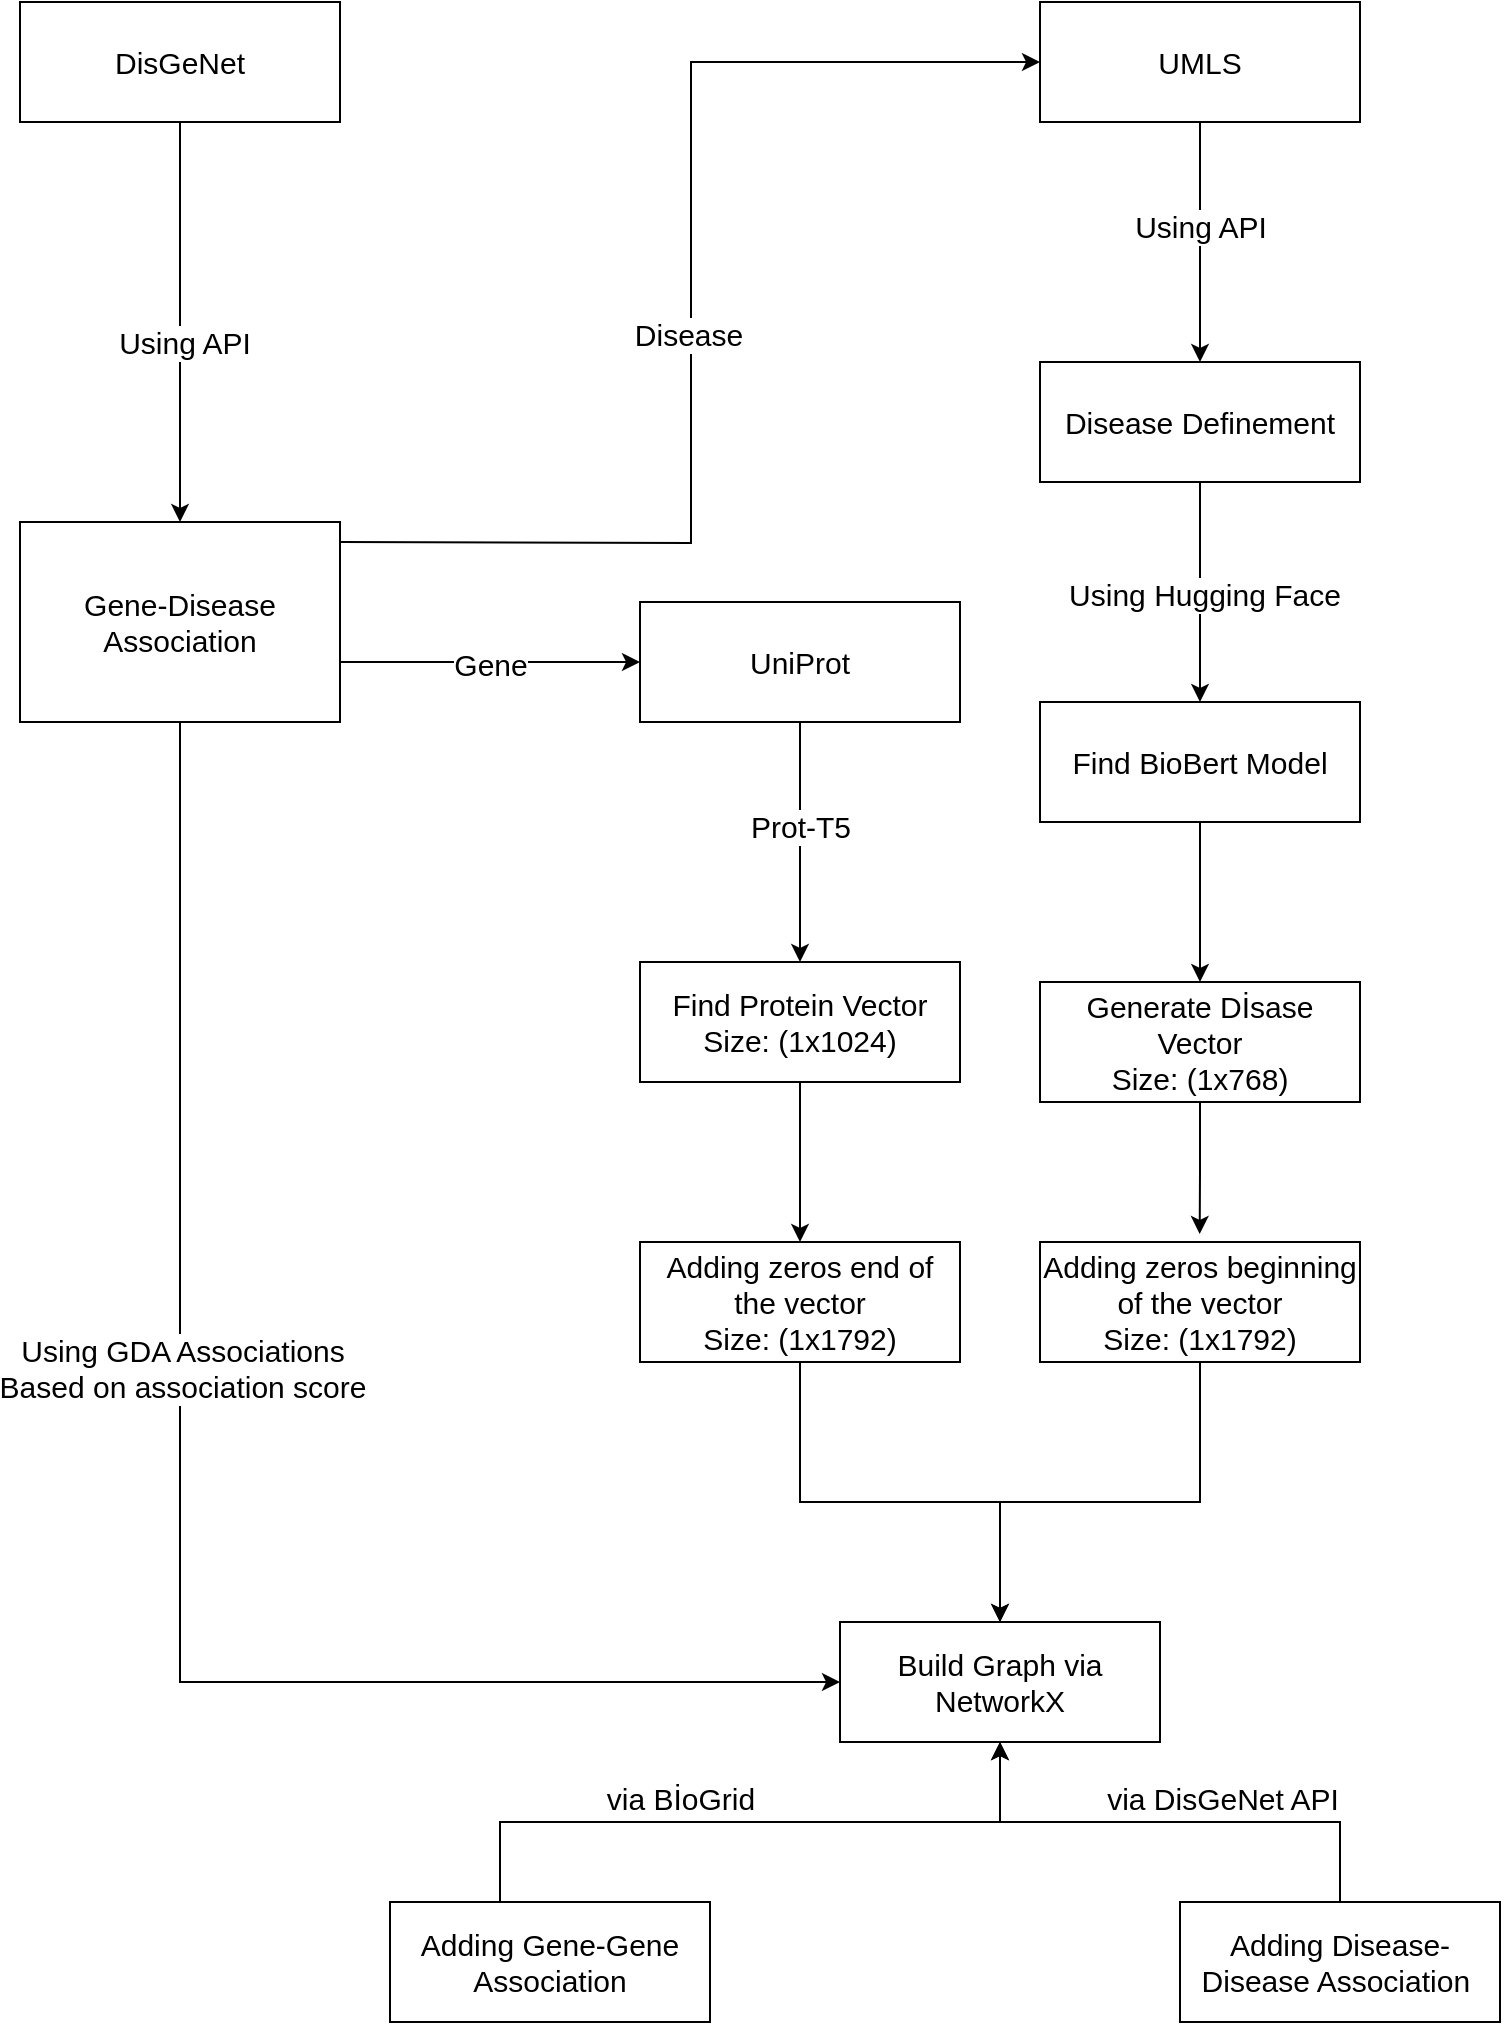 <mxfile version="23.1.1" type="device" pages="4">
  <diagram name="build-main-graph" id="mfnJFY9F6ccII2187Frm">
    <mxGraphModel dx="1380" dy="749" grid="1" gridSize="10" guides="1" tooltips="1" connect="1" arrows="1" fold="1" page="1" pageScale="1" pageWidth="850" pageHeight="1100" math="0" shadow="0">
      <root>
        <mxCell id="0" />
        <mxCell id="1" parent="0" />
        <mxCell id="eIOuXDFr-VQu5ciKWuzh-7" value="" style="edgeStyle=orthogonalEdgeStyle;rounded=0;orthogonalLoop=1;jettySize=auto;html=1;" parent="1" source="eIOuXDFr-VQu5ciKWuzh-1" target="eIOuXDFr-VQu5ciKWuzh-6" edge="1">
          <mxGeometry relative="1" as="geometry" />
        </mxCell>
        <mxCell id="eIOuXDFr-VQu5ciKWuzh-8" value="&lt;font style=&quot;font-size: 15px;&quot;&gt;Using API&lt;/font&gt;" style="edgeLabel;html=1;align=center;verticalAlign=middle;resizable=0;points=[];" parent="eIOuXDFr-VQu5ciKWuzh-7" vertex="1" connectable="0">
          <mxGeometry x="0.1" y="2" relative="1" as="geometry">
            <mxPoint as="offset" />
          </mxGeometry>
        </mxCell>
        <mxCell id="eIOuXDFr-VQu5ciKWuzh-1" value="&lt;font style=&quot;font-size: 15px;&quot;&gt;DisGeNet&lt;/font&gt;" style="rounded=0;whiteSpace=wrap;html=1;" parent="1" vertex="1">
          <mxGeometry x="80" y="40" width="160" height="60" as="geometry" />
        </mxCell>
        <mxCell id="eIOuXDFr-VQu5ciKWuzh-4" value="" style="edgeStyle=orthogonalEdgeStyle;rounded=0;orthogonalLoop=1;jettySize=auto;html=1;" parent="1" source="eIOuXDFr-VQu5ciKWuzh-2" target="eIOuXDFr-VQu5ciKWuzh-3" edge="1">
          <mxGeometry relative="1" as="geometry" />
        </mxCell>
        <mxCell id="eIOuXDFr-VQu5ciKWuzh-5" value="&lt;font style=&quot;font-size: 15px;&quot;&gt;Using API&lt;/font&gt;" style="edgeLabel;html=1;align=center;verticalAlign=middle;resizable=0;points=[];" parent="eIOuXDFr-VQu5ciKWuzh-4" vertex="1" connectable="0">
          <mxGeometry x="-0.4" y="3" relative="1" as="geometry">
            <mxPoint x="-3" y="16" as="offset" />
          </mxGeometry>
        </mxCell>
        <mxCell id="eIOuXDFr-VQu5ciKWuzh-2" value="&lt;font style=&quot;font-size: 15px;&quot;&gt;UMLS&lt;/font&gt;" style="rounded=0;whiteSpace=wrap;html=1;" parent="1" vertex="1">
          <mxGeometry x="590" y="40" width="160" height="60" as="geometry" />
        </mxCell>
        <mxCell id="eIOuXDFr-VQu5ciKWuzh-24" value="" style="edgeStyle=orthogonalEdgeStyle;rounded=0;orthogonalLoop=1;jettySize=auto;html=1;" parent="1" source="eIOuXDFr-VQu5ciKWuzh-3" target="eIOuXDFr-VQu5ciKWuzh-23" edge="1">
          <mxGeometry relative="1" as="geometry" />
        </mxCell>
        <mxCell id="eIOuXDFr-VQu5ciKWuzh-25" value="&lt;font style=&quot;font-size: 15px;&quot;&gt;Using Hugging Face&lt;/font&gt;" style="edgeLabel;html=1;align=center;verticalAlign=middle;resizable=0;points=[];" parent="eIOuXDFr-VQu5ciKWuzh-24" vertex="1" connectable="0">
          <mxGeometry x="0.018" y="2" relative="1" as="geometry">
            <mxPoint as="offset" />
          </mxGeometry>
        </mxCell>
        <mxCell id="eIOuXDFr-VQu5ciKWuzh-3" value="&lt;span style=&quot;font-size: 15px;&quot;&gt;Disease Definement&lt;/span&gt;" style="rounded=0;whiteSpace=wrap;html=1;" parent="1" vertex="1">
          <mxGeometry x="590" y="220" width="160" height="60" as="geometry" />
        </mxCell>
        <mxCell id="eIOuXDFr-VQu5ciKWuzh-10" value="" style="edgeStyle=orthogonalEdgeStyle;rounded=0;orthogonalLoop=1;jettySize=auto;html=1;entryX=0;entryY=0.5;entryDx=0;entryDy=0;" parent="1" target="eIOuXDFr-VQu5ciKWuzh-2" edge="1">
          <mxGeometry relative="1" as="geometry">
            <mxPoint x="240" y="310" as="sourcePoint" />
            <mxPoint x="570" y="320" as="targetPoint" />
            <Array as="points" />
          </mxGeometry>
        </mxCell>
        <mxCell id="eIOuXDFr-VQu5ciKWuzh-17" value="&lt;font style=&quot;font-size: 15px;&quot;&gt;Disease&lt;/font&gt;" style="edgeLabel;html=1;align=center;verticalAlign=middle;resizable=0;points=[];" parent="eIOuXDFr-VQu5ciKWuzh-10" vertex="1" connectable="0">
          <mxGeometry x="-0.052" y="3" relative="1" as="geometry">
            <mxPoint x="1" as="offset" />
          </mxGeometry>
        </mxCell>
        <mxCell id="eIOuXDFr-VQu5ciKWuzh-15" style="edgeStyle=orthogonalEdgeStyle;rounded=0;orthogonalLoop=1;jettySize=auto;html=1;exitX=1;exitY=0.75;exitDx=0;exitDy=0;" parent="1" source="eIOuXDFr-VQu5ciKWuzh-6" target="eIOuXDFr-VQu5ciKWuzh-13" edge="1">
          <mxGeometry relative="1" as="geometry">
            <Array as="points">
              <mxPoint x="240" y="370" />
            </Array>
          </mxGeometry>
        </mxCell>
        <mxCell id="eIOuXDFr-VQu5ciKWuzh-16" value="&lt;font style=&quot;font-size: 15px;&quot;&gt;Gene&lt;/font&gt;" style="edgeLabel;html=1;align=center;verticalAlign=middle;resizable=0;points=[];" parent="eIOuXDFr-VQu5ciKWuzh-15" vertex="1" connectable="0">
          <mxGeometry x="0.032" y="-1" relative="1" as="geometry">
            <mxPoint as="offset" />
          </mxGeometry>
        </mxCell>
        <mxCell id="eIOuXDFr-VQu5ciKWuzh-35" style="edgeStyle=orthogonalEdgeStyle;rounded=0;orthogonalLoop=1;jettySize=auto;html=1;entryX=0;entryY=0.5;entryDx=0;entryDy=0;" parent="1" target="eIOuXDFr-VQu5ciKWuzh-32" edge="1">
          <mxGeometry relative="1" as="geometry">
            <mxPoint x="160" y="400" as="sourcePoint" />
            <mxPoint x="570" y="850" as="targetPoint" />
            <Array as="points">
              <mxPoint x="160" y="880" />
            </Array>
          </mxGeometry>
        </mxCell>
        <mxCell id="eIOuXDFr-VQu5ciKWuzh-36" value="&lt;font style=&quot;font-size: 15px;&quot;&gt;Using GDA Associations&lt;br&gt;Based on association score&lt;br&gt;&lt;/font&gt;" style="edgeLabel;html=1;align=center;verticalAlign=middle;resizable=0;points=[];" parent="eIOuXDFr-VQu5ciKWuzh-35" vertex="1" connectable="0">
          <mxGeometry x="-0.203" y="1" relative="1" as="geometry">
            <mxPoint as="offset" />
          </mxGeometry>
        </mxCell>
        <mxCell id="eIOuXDFr-VQu5ciKWuzh-6" value="&lt;span style=&quot;font-size: 15px;&quot;&gt;Gene-Disease Association&lt;/span&gt;" style="rounded=0;whiteSpace=wrap;html=1;" parent="1" vertex="1">
          <mxGeometry x="80" y="300" width="160" height="100" as="geometry" />
        </mxCell>
        <mxCell id="eIOuXDFr-VQu5ciKWuzh-11" value="" style="edgeStyle=orthogonalEdgeStyle;rounded=0;orthogonalLoop=1;jettySize=auto;html=1;" parent="1" source="eIOuXDFr-VQu5ciKWuzh-13" target="eIOuXDFr-VQu5ciKWuzh-14" edge="1">
          <mxGeometry relative="1" as="geometry" />
        </mxCell>
        <mxCell id="eIOuXDFr-VQu5ciKWuzh-12" value="&lt;font style=&quot;font-size: 15px;&quot;&gt;Prot-T5&lt;/font&gt;" style="edgeLabel;html=1;align=center;verticalAlign=middle;resizable=0;points=[];" parent="eIOuXDFr-VQu5ciKWuzh-11" vertex="1" connectable="0">
          <mxGeometry x="-0.4" y="3" relative="1" as="geometry">
            <mxPoint x="-3" y="16" as="offset" />
          </mxGeometry>
        </mxCell>
        <mxCell id="eIOuXDFr-VQu5ciKWuzh-13" value="&lt;font style=&quot;font-size: 15px;&quot;&gt;UniProt&lt;/font&gt;" style="rounded=0;whiteSpace=wrap;html=1;" parent="1" vertex="1">
          <mxGeometry x="390" y="340" width="160" height="60" as="geometry" />
        </mxCell>
        <mxCell id="eIOuXDFr-VQu5ciKWuzh-19" value="" style="edgeStyle=orthogonalEdgeStyle;rounded=0;orthogonalLoop=1;jettySize=auto;html=1;" parent="1" source="eIOuXDFr-VQu5ciKWuzh-14" target="eIOuXDFr-VQu5ciKWuzh-18" edge="1">
          <mxGeometry relative="1" as="geometry" />
        </mxCell>
        <mxCell id="eIOuXDFr-VQu5ciKWuzh-14" value="&lt;span style=&quot;font-size: 15px; background-color: rgb(255, 255, 255);&quot;&gt;Find Protein Vector&lt;br&gt;Size: (1x1024)&lt;/span&gt;" style="rounded=0;whiteSpace=wrap;html=1;" parent="1" vertex="1">
          <mxGeometry x="390" y="520" width="160" height="60" as="geometry" />
        </mxCell>
        <mxCell id="eIOuXDFr-VQu5ciKWuzh-33" value="" style="edgeStyle=orthogonalEdgeStyle;rounded=0;orthogonalLoop=1;jettySize=auto;html=1;" parent="1" source="eIOuXDFr-VQu5ciKWuzh-18" target="eIOuXDFr-VQu5ciKWuzh-32" edge="1">
          <mxGeometry relative="1" as="geometry">
            <Array as="points">
              <mxPoint x="470" y="790" />
              <mxPoint x="570" y="790" />
            </Array>
          </mxGeometry>
        </mxCell>
        <mxCell id="eIOuXDFr-VQu5ciKWuzh-18" value="&lt;font style=&quot;font-size: 15px;&quot;&gt;Adding zeros end of the vector&lt;br&gt;Size: (1x1792)&lt;br&gt;&lt;/font&gt;" style="rounded=0;whiteSpace=wrap;html=1;" parent="1" vertex="1">
          <mxGeometry x="390" y="660" width="160" height="60" as="geometry" />
        </mxCell>
        <mxCell id="eIOuXDFr-VQu5ciKWuzh-27" value="" style="edgeStyle=orthogonalEdgeStyle;rounded=0;orthogonalLoop=1;jettySize=auto;html=1;" parent="1" source="eIOuXDFr-VQu5ciKWuzh-23" target="eIOuXDFr-VQu5ciKWuzh-26" edge="1">
          <mxGeometry relative="1" as="geometry" />
        </mxCell>
        <mxCell id="eIOuXDFr-VQu5ciKWuzh-23" value="&lt;font style=&quot;font-size: 15px;&quot;&gt;Find BioBert Model&lt;/font&gt;" style="rounded=0;whiteSpace=wrap;html=1;" parent="1" vertex="1">
          <mxGeometry x="590" y="390" width="160" height="60" as="geometry" />
        </mxCell>
        <mxCell id="eIOuXDFr-VQu5ciKWuzh-26" value="&lt;font style=&quot;font-size: 15px;&quot;&gt;Generate Dİsase Vector&lt;br&gt;Size: (1x768)&lt;br&gt;&lt;/font&gt;" style="rounded=0;whiteSpace=wrap;html=1;" parent="1" vertex="1">
          <mxGeometry x="590" y="530" width="160" height="60" as="geometry" />
        </mxCell>
        <mxCell id="eIOuXDFr-VQu5ciKWuzh-34" style="edgeStyle=orthogonalEdgeStyle;rounded=0;orthogonalLoop=1;jettySize=auto;html=1;entryX=0.5;entryY=0;entryDx=0;entryDy=0;" parent="1" source="eIOuXDFr-VQu5ciKWuzh-30" target="eIOuXDFr-VQu5ciKWuzh-32" edge="1">
          <mxGeometry relative="1" as="geometry">
            <Array as="points">
              <mxPoint x="670" y="790" />
              <mxPoint x="570" y="790" />
            </Array>
          </mxGeometry>
        </mxCell>
        <mxCell id="eIOuXDFr-VQu5ciKWuzh-30" value="&lt;font style=&quot;font-size: 15px;&quot;&gt;Adding zeros beginning of the vector&lt;br&gt;Size: (1x1792)&lt;br&gt;&lt;/font&gt;" style="rounded=0;whiteSpace=wrap;html=1;" parent="1" vertex="1">
          <mxGeometry x="590" y="660" width="160" height="60" as="geometry" />
        </mxCell>
        <mxCell id="eIOuXDFr-VQu5ciKWuzh-31" value="" style="edgeStyle=orthogonalEdgeStyle;rounded=0;orthogonalLoop=1;jettySize=auto;html=1;entryX=0.499;entryY=-0.067;entryDx=0;entryDy=0;entryPerimeter=0;exitX=0.5;exitY=1;exitDx=0;exitDy=0;" parent="1" source="eIOuXDFr-VQu5ciKWuzh-26" target="eIOuXDFr-VQu5ciKWuzh-30" edge="1">
          <mxGeometry relative="1" as="geometry">
            <mxPoint x="669.73" y="590" as="sourcePoint" />
            <mxPoint x="680" y="650" as="targetPoint" />
          </mxGeometry>
        </mxCell>
        <mxCell id="eIOuXDFr-VQu5ciKWuzh-32" value="&lt;font style=&quot;font-size: 15px;&quot;&gt;Build Graph via NetworkX&lt;br&gt;&lt;/font&gt;" style="rounded=0;whiteSpace=wrap;html=1;" parent="1" vertex="1">
          <mxGeometry x="490" y="850" width="160" height="60" as="geometry" />
        </mxCell>
        <mxCell id="eIOuXDFr-VQu5ciKWuzh-40" style="edgeStyle=orthogonalEdgeStyle;rounded=0;orthogonalLoop=1;jettySize=auto;html=1;entryX=0.5;entryY=1;entryDx=0;entryDy=0;" parent="1" source="eIOuXDFr-VQu5ciKWuzh-37" target="eIOuXDFr-VQu5ciKWuzh-32" edge="1">
          <mxGeometry relative="1" as="geometry">
            <Array as="points">
              <mxPoint x="320" y="950" />
              <mxPoint x="570" y="950" />
            </Array>
          </mxGeometry>
        </mxCell>
        <mxCell id="eIOuXDFr-VQu5ciKWuzh-41" value="&lt;font style=&quot;font-size: 15px;&quot;&gt;via BİoGrid&lt;/font&gt;" style="edgeLabel;html=1;align=center;verticalAlign=middle;resizable=0;points=[];" parent="eIOuXDFr-VQu5ciKWuzh-40" vertex="1" connectable="0">
          <mxGeometry x="-0.454" relative="1" as="geometry">
            <mxPoint x="40" y="-12" as="offset" />
          </mxGeometry>
        </mxCell>
        <mxCell id="eIOuXDFr-VQu5ciKWuzh-37" value="&lt;font style=&quot;font-size: 15px;&quot;&gt;Adding Gene-Gene Association&lt;br&gt;&lt;/font&gt;" style="rounded=0;whiteSpace=wrap;html=1;" parent="1" vertex="1">
          <mxGeometry x="265" y="990" width="160" height="60" as="geometry" />
        </mxCell>
        <mxCell id="eIOuXDFr-VQu5ciKWuzh-39" style="edgeStyle=orthogonalEdgeStyle;rounded=0;orthogonalLoop=1;jettySize=auto;html=1;entryX=0.5;entryY=1;entryDx=0;entryDy=0;" parent="1" source="eIOuXDFr-VQu5ciKWuzh-38" target="eIOuXDFr-VQu5ciKWuzh-32" edge="1">
          <mxGeometry relative="1" as="geometry">
            <Array as="points">
              <mxPoint x="740" y="950" />
              <mxPoint x="570" y="950" />
            </Array>
          </mxGeometry>
        </mxCell>
        <mxCell id="eIOuXDFr-VQu5ciKWuzh-43" value="&lt;font style=&quot;font-size: 15px;&quot;&gt;via DisGeNet API&lt;/font&gt;" style="edgeLabel;html=1;align=center;verticalAlign=middle;resizable=0;points=[];" parent="eIOuXDFr-VQu5ciKWuzh-39" vertex="1" connectable="0">
          <mxGeometry x="-0.293" relative="1" as="geometry">
            <mxPoint x="-11" y="-12" as="offset" />
          </mxGeometry>
        </mxCell>
        <mxCell id="eIOuXDFr-VQu5ciKWuzh-38" value="&lt;font style=&quot;font-size: 15px;&quot;&gt;Adding Disease-Disease Association&amp;nbsp;&lt;br&gt;&lt;/font&gt;" style="rounded=0;whiteSpace=wrap;html=1;" parent="1" vertex="1">
          <mxGeometry x="660" y="990" width="160" height="60" as="geometry" />
        </mxCell>
      </root>
    </mxGraphModel>
  </diagram>
  <diagram name="build-skipgnn-graph" id="JHnKwB50rCHRGjWCGhqT">
    <mxGraphModel dx="1380" dy="749" grid="1" gridSize="10" guides="1" tooltips="1" connect="1" arrows="1" fold="1" page="1" pageScale="1" pageWidth="850" pageHeight="1100" math="0" shadow="0">
      <root>
        <mxCell id="XT1h-44MnQtlT5rtDKyg-0" />
        <mxCell id="XT1h-44MnQtlT5rtDKyg-1" parent="XT1h-44MnQtlT5rtDKyg-0" />
        <mxCell id="XT1h-44MnQtlT5rtDKyg-2" value="" style="edgeStyle=orthogonalEdgeStyle;rounded=0;orthogonalLoop=1;jettySize=auto;html=1;" edge="1" parent="XT1h-44MnQtlT5rtDKyg-1" source="XT1h-44MnQtlT5rtDKyg-4" target="XT1h-44MnQtlT5rtDKyg-17">
          <mxGeometry relative="1" as="geometry" />
        </mxCell>
        <mxCell id="XT1h-44MnQtlT5rtDKyg-3" value="&lt;font style=&quot;font-size: 15px;&quot;&gt;Dataset : curated&lt;/font&gt;" style="edgeLabel;html=1;align=center;verticalAlign=middle;resizable=0;points=[];" vertex="1" connectable="0" parent="XT1h-44MnQtlT5rtDKyg-2">
          <mxGeometry x="0.1" y="2" relative="1" as="geometry">
            <mxPoint as="offset" />
          </mxGeometry>
        </mxCell>
        <mxCell id="XT1h-44MnQtlT5rtDKyg-4" value="&lt;font style=&quot;font-size: 15px;&quot;&gt;DisGeNet&lt;/font&gt;" style="rounded=0;whiteSpace=wrap;html=1;" vertex="1" parent="XT1h-44MnQtlT5rtDKyg-1">
          <mxGeometry x="80" y="40" width="160" height="60" as="geometry" />
        </mxCell>
        <mxCell id="XT1h-44MnQtlT5rtDKyg-5" value="" style="edgeStyle=orthogonalEdgeStyle;rounded=0;orthogonalLoop=1;jettySize=auto;html=1;" edge="1" parent="XT1h-44MnQtlT5rtDKyg-1" source="XT1h-44MnQtlT5rtDKyg-7" target="XT1h-44MnQtlT5rtDKyg-10">
          <mxGeometry relative="1" as="geometry" />
        </mxCell>
        <mxCell id="XT1h-44MnQtlT5rtDKyg-6" value="&lt;font style=&quot;font-size: 15px;&quot;&gt;Using API&lt;/font&gt;" style="edgeLabel;html=1;align=center;verticalAlign=middle;resizable=0;points=[];" vertex="1" connectable="0" parent="XT1h-44MnQtlT5rtDKyg-5">
          <mxGeometry x="-0.4" y="3" relative="1" as="geometry">
            <mxPoint x="-3" y="16" as="offset" />
          </mxGeometry>
        </mxCell>
        <mxCell id="XT1h-44MnQtlT5rtDKyg-7" value="&lt;font style=&quot;font-size: 15px;&quot;&gt;UMLS&lt;/font&gt;" style="rounded=0;whiteSpace=wrap;html=1;" vertex="1" parent="XT1h-44MnQtlT5rtDKyg-1">
          <mxGeometry x="590" y="40" width="160" height="60" as="geometry" />
        </mxCell>
        <mxCell id="XT1h-44MnQtlT5rtDKyg-8" value="" style="edgeStyle=orthogonalEdgeStyle;rounded=0;orthogonalLoop=1;jettySize=auto;html=1;" edge="1" parent="XT1h-44MnQtlT5rtDKyg-1" source="XT1h-44MnQtlT5rtDKyg-10" target="XT1h-44MnQtlT5rtDKyg-26">
          <mxGeometry relative="1" as="geometry" />
        </mxCell>
        <mxCell id="XT1h-44MnQtlT5rtDKyg-9" value="&lt;font style=&quot;font-size: 15px;&quot;&gt;Using Hugging Face&lt;/font&gt;" style="edgeLabel;html=1;align=center;verticalAlign=middle;resizable=0;points=[];" vertex="1" connectable="0" parent="XT1h-44MnQtlT5rtDKyg-8">
          <mxGeometry x="0.018" y="2" relative="1" as="geometry">
            <mxPoint as="offset" />
          </mxGeometry>
        </mxCell>
        <mxCell id="XT1h-44MnQtlT5rtDKyg-10" value="&lt;span style=&quot;font-size: 15px;&quot;&gt;Disease Definement&lt;/span&gt;" style="rounded=0;whiteSpace=wrap;html=1;" vertex="1" parent="XT1h-44MnQtlT5rtDKyg-1">
          <mxGeometry x="590" y="220" width="160" height="60" as="geometry" />
        </mxCell>
        <mxCell id="XT1h-44MnQtlT5rtDKyg-11" value="" style="edgeStyle=orthogonalEdgeStyle;rounded=0;orthogonalLoop=1;jettySize=auto;html=1;entryX=0;entryY=0.5;entryDx=0;entryDy=0;" edge="1" parent="XT1h-44MnQtlT5rtDKyg-1" target="XT1h-44MnQtlT5rtDKyg-7">
          <mxGeometry relative="1" as="geometry">
            <mxPoint x="240" y="310" as="sourcePoint" />
            <mxPoint x="570" y="320" as="targetPoint" />
            <Array as="points" />
          </mxGeometry>
        </mxCell>
        <mxCell id="XT1h-44MnQtlT5rtDKyg-12" value="&lt;font style=&quot;font-size: 15px;&quot;&gt;Disease&lt;/font&gt;" style="edgeLabel;html=1;align=center;verticalAlign=middle;resizable=0;points=[];" vertex="1" connectable="0" parent="XT1h-44MnQtlT5rtDKyg-11">
          <mxGeometry x="-0.052" y="3" relative="1" as="geometry">
            <mxPoint x="1" as="offset" />
          </mxGeometry>
        </mxCell>
        <mxCell id="XT1h-44MnQtlT5rtDKyg-13" style="edgeStyle=orthogonalEdgeStyle;rounded=0;orthogonalLoop=1;jettySize=auto;html=1;exitX=1;exitY=0.75;exitDx=0;exitDy=0;" edge="1" parent="XT1h-44MnQtlT5rtDKyg-1" source="XT1h-44MnQtlT5rtDKyg-17" target="XT1h-44MnQtlT5rtDKyg-20">
          <mxGeometry relative="1" as="geometry">
            <Array as="points">
              <mxPoint x="240" y="370" />
            </Array>
          </mxGeometry>
        </mxCell>
        <mxCell id="XT1h-44MnQtlT5rtDKyg-14" value="&lt;font style=&quot;font-size: 15px;&quot;&gt;Gene&lt;/font&gt;" style="edgeLabel;html=1;align=center;verticalAlign=middle;resizable=0;points=[];" vertex="1" connectable="0" parent="XT1h-44MnQtlT5rtDKyg-13">
          <mxGeometry x="0.032" y="-1" relative="1" as="geometry">
            <mxPoint as="offset" />
          </mxGeometry>
        </mxCell>
        <mxCell id="XT1h-44MnQtlT5rtDKyg-15" style="edgeStyle=orthogonalEdgeStyle;rounded=0;orthogonalLoop=1;jettySize=auto;html=1;entryX=0;entryY=0.5;entryDx=0;entryDy=0;" edge="1" parent="XT1h-44MnQtlT5rtDKyg-1" target="XT1h-44MnQtlT5rtDKyg-31">
          <mxGeometry relative="1" as="geometry">
            <mxPoint x="160" y="400" as="sourcePoint" />
            <mxPoint x="570" y="850" as="targetPoint" />
            <Array as="points">
              <mxPoint x="160" y="880" />
            </Array>
          </mxGeometry>
        </mxCell>
        <mxCell id="XT1h-44MnQtlT5rtDKyg-16" value="&lt;font style=&quot;font-size: 15px;&quot;&gt;Using GDA Associations&lt;br&gt;Based on association score&lt;br&gt;&lt;/font&gt;" style="edgeLabel;html=1;align=center;verticalAlign=middle;resizable=0;points=[];" vertex="1" connectable="0" parent="XT1h-44MnQtlT5rtDKyg-15">
          <mxGeometry x="-0.203" y="1" relative="1" as="geometry">
            <mxPoint as="offset" />
          </mxGeometry>
        </mxCell>
        <mxCell id="XT1h-44MnQtlT5rtDKyg-17" value="&lt;span style=&quot;font-size: 15px;&quot;&gt;Gene-Disease Association&lt;/span&gt;" style="rounded=0;whiteSpace=wrap;html=1;" vertex="1" parent="XT1h-44MnQtlT5rtDKyg-1">
          <mxGeometry x="80" y="300" width="160" height="100" as="geometry" />
        </mxCell>
        <mxCell id="XT1h-44MnQtlT5rtDKyg-18" value="" style="edgeStyle=orthogonalEdgeStyle;rounded=0;orthogonalLoop=1;jettySize=auto;html=1;" edge="1" parent="XT1h-44MnQtlT5rtDKyg-1" source="XT1h-44MnQtlT5rtDKyg-20" target="XT1h-44MnQtlT5rtDKyg-22">
          <mxGeometry relative="1" as="geometry" />
        </mxCell>
        <mxCell id="XT1h-44MnQtlT5rtDKyg-19" value="&lt;font style=&quot;font-size: 15px;&quot;&gt;Prot-T5&lt;/font&gt;" style="edgeLabel;html=1;align=center;verticalAlign=middle;resizable=0;points=[];" vertex="1" connectable="0" parent="XT1h-44MnQtlT5rtDKyg-18">
          <mxGeometry x="-0.4" y="3" relative="1" as="geometry">
            <mxPoint x="-3" y="16" as="offset" />
          </mxGeometry>
        </mxCell>
        <mxCell id="XT1h-44MnQtlT5rtDKyg-20" value="&lt;font style=&quot;font-size: 15px;&quot;&gt;UniProt&lt;/font&gt;" style="rounded=0;whiteSpace=wrap;html=1;" vertex="1" parent="XT1h-44MnQtlT5rtDKyg-1">
          <mxGeometry x="390" y="340" width="160" height="60" as="geometry" />
        </mxCell>
        <mxCell id="XT1h-44MnQtlT5rtDKyg-21" value="" style="edgeStyle=orthogonalEdgeStyle;rounded=0;orthogonalLoop=1;jettySize=auto;html=1;" edge="1" parent="XT1h-44MnQtlT5rtDKyg-1" source="XT1h-44MnQtlT5rtDKyg-22" target="XT1h-44MnQtlT5rtDKyg-24">
          <mxGeometry relative="1" as="geometry" />
        </mxCell>
        <mxCell id="XT1h-44MnQtlT5rtDKyg-22" value="&lt;span style=&quot;font-size: 15px; background-color: rgb(255, 255, 255);&quot;&gt;Find Protein Vector&lt;br&gt;Size: (1x1024)&lt;/span&gt;" style="rounded=0;whiteSpace=wrap;html=1;" vertex="1" parent="XT1h-44MnQtlT5rtDKyg-1">
          <mxGeometry x="390" y="520" width="160" height="60" as="geometry" />
        </mxCell>
        <mxCell id="XT1h-44MnQtlT5rtDKyg-23" value="" style="edgeStyle=orthogonalEdgeStyle;rounded=0;orthogonalLoop=1;jettySize=auto;html=1;" edge="1" parent="XT1h-44MnQtlT5rtDKyg-1" source="XT1h-44MnQtlT5rtDKyg-24" target="XT1h-44MnQtlT5rtDKyg-31">
          <mxGeometry relative="1" as="geometry">
            <Array as="points">
              <mxPoint x="470" y="790" />
              <mxPoint x="570" y="790" />
            </Array>
          </mxGeometry>
        </mxCell>
        <mxCell id="XT1h-44MnQtlT5rtDKyg-24" value="&lt;font style=&quot;font-size: 15px;&quot;&gt;Adding zeros end of the vector&lt;br&gt;Size: (1x1792)&lt;br&gt;&lt;/font&gt;" style="rounded=0;whiteSpace=wrap;html=1;" vertex="1" parent="XT1h-44MnQtlT5rtDKyg-1">
          <mxGeometry x="390" y="660" width="160" height="60" as="geometry" />
        </mxCell>
        <mxCell id="XT1h-44MnQtlT5rtDKyg-25" value="" style="edgeStyle=orthogonalEdgeStyle;rounded=0;orthogonalLoop=1;jettySize=auto;html=1;" edge="1" parent="XT1h-44MnQtlT5rtDKyg-1" source="XT1h-44MnQtlT5rtDKyg-26" target="XT1h-44MnQtlT5rtDKyg-27">
          <mxGeometry relative="1" as="geometry" />
        </mxCell>
        <mxCell id="XT1h-44MnQtlT5rtDKyg-26" value="&lt;font style=&quot;font-size: 15px;&quot;&gt;Find BioBert Model&lt;/font&gt;" style="rounded=0;whiteSpace=wrap;html=1;" vertex="1" parent="XT1h-44MnQtlT5rtDKyg-1">
          <mxGeometry x="590" y="390" width="160" height="60" as="geometry" />
        </mxCell>
        <mxCell id="XT1h-44MnQtlT5rtDKyg-27" value="&lt;font style=&quot;font-size: 15px;&quot;&gt;Generate Dİsase Vector&lt;br&gt;Size: (1x768)&lt;br&gt;&lt;/font&gt;" style="rounded=0;whiteSpace=wrap;html=1;" vertex="1" parent="XT1h-44MnQtlT5rtDKyg-1">
          <mxGeometry x="590" y="530" width="160" height="60" as="geometry" />
        </mxCell>
        <mxCell id="XT1h-44MnQtlT5rtDKyg-28" style="edgeStyle=orthogonalEdgeStyle;rounded=0;orthogonalLoop=1;jettySize=auto;html=1;entryX=0.5;entryY=0;entryDx=0;entryDy=0;" edge="1" parent="XT1h-44MnQtlT5rtDKyg-1" source="XT1h-44MnQtlT5rtDKyg-29" target="XT1h-44MnQtlT5rtDKyg-31">
          <mxGeometry relative="1" as="geometry">
            <Array as="points">
              <mxPoint x="670" y="790" />
              <mxPoint x="570" y="790" />
            </Array>
          </mxGeometry>
        </mxCell>
        <mxCell id="XT1h-44MnQtlT5rtDKyg-29" value="&lt;font style=&quot;font-size: 15px;&quot;&gt;Adding zeros beginning of the vector&lt;br&gt;Size: (1x1792)&lt;br&gt;&lt;/font&gt;" style="rounded=0;whiteSpace=wrap;html=1;" vertex="1" parent="XT1h-44MnQtlT5rtDKyg-1">
          <mxGeometry x="590" y="660" width="160" height="60" as="geometry" />
        </mxCell>
        <mxCell id="XT1h-44MnQtlT5rtDKyg-30" value="" style="edgeStyle=orthogonalEdgeStyle;rounded=0;orthogonalLoop=1;jettySize=auto;html=1;entryX=0.499;entryY=-0.067;entryDx=0;entryDy=0;entryPerimeter=0;exitX=0.5;exitY=1;exitDx=0;exitDy=0;" edge="1" parent="XT1h-44MnQtlT5rtDKyg-1" source="XT1h-44MnQtlT5rtDKyg-27" target="XT1h-44MnQtlT5rtDKyg-29">
          <mxGeometry relative="1" as="geometry">
            <mxPoint x="669.73" y="590" as="sourcePoint" />
            <mxPoint x="680" y="650" as="targetPoint" />
          </mxGeometry>
        </mxCell>
        <mxCell id="XT1h-44MnQtlT5rtDKyg-31" value="&lt;font style=&quot;font-size: 15px;&quot;&gt;Build Graph via NetworkX&lt;br&gt;&lt;/font&gt;" style="rounded=0;whiteSpace=wrap;html=1;" vertex="1" parent="XT1h-44MnQtlT5rtDKyg-1">
          <mxGeometry x="490" y="850" width="160" height="60" as="geometry" />
        </mxCell>
        <mxCell id="XT1h-44MnQtlT5rtDKyg-32" style="edgeStyle=orthogonalEdgeStyle;rounded=0;orthogonalLoop=1;jettySize=auto;html=1;entryX=0.5;entryY=1;entryDx=0;entryDy=0;" edge="1" parent="XT1h-44MnQtlT5rtDKyg-1" source="XT1h-44MnQtlT5rtDKyg-34" target="XT1h-44MnQtlT5rtDKyg-31">
          <mxGeometry relative="1" as="geometry">
            <Array as="points">
              <mxPoint x="320" y="950" />
              <mxPoint x="570" y="950" />
            </Array>
          </mxGeometry>
        </mxCell>
        <mxCell id="XT1h-44MnQtlT5rtDKyg-33" value="&lt;font style=&quot;font-size: 15px;&quot;&gt;via BioGrid&lt;/font&gt;" style="edgeLabel;html=1;align=center;verticalAlign=middle;resizable=0;points=[];" vertex="1" connectable="0" parent="XT1h-44MnQtlT5rtDKyg-32">
          <mxGeometry x="-0.454" relative="1" as="geometry">
            <mxPoint x="40" y="-12" as="offset" />
          </mxGeometry>
        </mxCell>
        <mxCell id="XT1h-44MnQtlT5rtDKyg-34" value="&lt;font style=&quot;font-size: 15px;&quot;&gt;Adding Gene-Gene Association&lt;br&gt;&lt;/font&gt;" style="rounded=0;whiteSpace=wrap;html=1;" vertex="1" parent="XT1h-44MnQtlT5rtDKyg-1">
          <mxGeometry x="265" y="990" width="160" height="60" as="geometry" />
        </mxCell>
        <mxCell id="XT1h-44MnQtlT5rtDKyg-35" style="edgeStyle=orthogonalEdgeStyle;rounded=0;orthogonalLoop=1;jettySize=auto;html=1;entryX=0.5;entryY=1;entryDx=0;entryDy=0;" edge="1" parent="XT1h-44MnQtlT5rtDKyg-1" source="XT1h-44MnQtlT5rtDKyg-37" target="XT1h-44MnQtlT5rtDKyg-31">
          <mxGeometry relative="1" as="geometry">
            <Array as="points">
              <mxPoint x="740" y="950" />
              <mxPoint x="570" y="950" />
            </Array>
          </mxGeometry>
        </mxCell>
        <mxCell id="XT1h-44MnQtlT5rtDKyg-36" value="&lt;font style=&quot;font-size: 15px;&quot;&gt;via DisGeNet API&lt;/font&gt;" style="edgeLabel;html=1;align=center;verticalAlign=middle;resizable=0;points=[];" vertex="1" connectable="0" parent="XT1h-44MnQtlT5rtDKyg-35">
          <mxGeometry x="-0.293" relative="1" as="geometry">
            <mxPoint x="-11" y="-12" as="offset" />
          </mxGeometry>
        </mxCell>
        <mxCell id="XT1h-44MnQtlT5rtDKyg-37" value="&lt;font style=&quot;font-size: 15px;&quot;&gt;Adding Disease-Disease Association&amp;nbsp;&lt;br&gt;&lt;/font&gt;" style="rounded=0;whiteSpace=wrap;html=1;" vertex="1" parent="XT1h-44MnQtlT5rtDKyg-1">
          <mxGeometry x="660" y="990" width="160" height="60" as="geometry" />
        </mxCell>
      </root>
    </mxGraphModel>
  </diagram>
  <diagram name="build-ogb-graph" id="lJ93mLlJt256E0GYc-sR">
    <mxGraphModel dx="1380" dy="749" grid="1" gridSize="10" guides="1" tooltips="1" connect="1" arrows="1" fold="1" page="1" pageScale="1" pageWidth="850" pageHeight="1100" math="0" shadow="0">
      <root>
        <mxCell id="AIW8zsDmB-OPLLxrtjwm-0" />
        <mxCell id="AIW8zsDmB-OPLLxrtjwm-1" parent="AIW8zsDmB-OPLLxrtjwm-0" />
        <mxCell id="AIW8zsDmB-OPLLxrtjwm-2" value="" style="edgeStyle=orthogonalEdgeStyle;rounded=0;orthogonalLoop=1;jettySize=auto;html=1;" edge="1" parent="AIW8zsDmB-OPLLxrtjwm-1" source="AIW8zsDmB-OPLLxrtjwm-4" target="AIW8zsDmB-OPLLxrtjwm-17">
          <mxGeometry relative="1" as="geometry" />
        </mxCell>
        <mxCell id="AIW8zsDmB-OPLLxrtjwm-3" value="&lt;font style=&quot;font-size: 15px;&quot;&gt;Dataset : ogbl-biokg&lt;/font&gt;" style="edgeLabel;html=1;align=center;verticalAlign=middle;resizable=0;points=[];" vertex="1" connectable="0" parent="AIW8zsDmB-OPLLxrtjwm-2">
          <mxGeometry x="0.1" y="2" relative="1" as="geometry">
            <mxPoint as="offset" />
          </mxGeometry>
        </mxCell>
        <mxCell id="AIW8zsDmB-OPLLxrtjwm-4" value="&lt;font style=&quot;font-size: 15px;&quot;&gt;OGB&lt;/font&gt;" style="rounded=0;whiteSpace=wrap;html=1;" vertex="1" parent="AIW8zsDmB-OPLLxrtjwm-1">
          <mxGeometry x="80" y="40" width="160" height="60" as="geometry" />
        </mxCell>
        <mxCell id="AIW8zsDmB-OPLLxrtjwm-5" value="" style="edgeStyle=orthogonalEdgeStyle;rounded=0;orthogonalLoop=1;jettySize=auto;html=1;" edge="1" parent="AIW8zsDmB-OPLLxrtjwm-1" source="AIW8zsDmB-OPLLxrtjwm-7" target="AIW8zsDmB-OPLLxrtjwm-10">
          <mxGeometry relative="1" as="geometry" />
        </mxCell>
        <mxCell id="AIW8zsDmB-OPLLxrtjwm-6" value="&lt;font style=&quot;font-size: 15px;&quot;&gt;Using API&lt;/font&gt;" style="edgeLabel;html=1;align=center;verticalAlign=middle;resizable=0;points=[];" vertex="1" connectable="0" parent="AIW8zsDmB-OPLLxrtjwm-5">
          <mxGeometry x="-0.4" y="3" relative="1" as="geometry">
            <mxPoint x="-3" y="16" as="offset" />
          </mxGeometry>
        </mxCell>
        <mxCell id="AIW8zsDmB-OPLLxrtjwm-7" value="&lt;font style=&quot;font-size: 15px;&quot;&gt;UMLS&lt;/font&gt;" style="rounded=0;whiteSpace=wrap;html=1;" vertex="1" parent="AIW8zsDmB-OPLLxrtjwm-1">
          <mxGeometry x="590" y="40" width="160" height="60" as="geometry" />
        </mxCell>
        <mxCell id="AIW8zsDmB-OPLLxrtjwm-8" value="" style="edgeStyle=orthogonalEdgeStyle;rounded=0;orthogonalLoop=1;jettySize=auto;html=1;" edge="1" parent="AIW8zsDmB-OPLLxrtjwm-1" source="AIW8zsDmB-OPLLxrtjwm-10" target="AIW8zsDmB-OPLLxrtjwm-26">
          <mxGeometry relative="1" as="geometry" />
        </mxCell>
        <mxCell id="AIW8zsDmB-OPLLxrtjwm-9" value="&lt;font style=&quot;font-size: 15px;&quot;&gt;Using Hugging Face&lt;/font&gt;" style="edgeLabel;html=1;align=center;verticalAlign=middle;resizable=0;points=[];" vertex="1" connectable="0" parent="AIW8zsDmB-OPLLxrtjwm-8">
          <mxGeometry x="0.018" y="2" relative="1" as="geometry">
            <mxPoint as="offset" />
          </mxGeometry>
        </mxCell>
        <mxCell id="AIW8zsDmB-OPLLxrtjwm-10" value="&lt;span style=&quot;font-size: 15px;&quot;&gt;Disease Definement&lt;/span&gt;" style="rounded=0;whiteSpace=wrap;html=1;" vertex="1" parent="AIW8zsDmB-OPLLxrtjwm-1">
          <mxGeometry x="590" y="220" width="160" height="60" as="geometry" />
        </mxCell>
        <mxCell id="AIW8zsDmB-OPLLxrtjwm-11" value="" style="edgeStyle=orthogonalEdgeStyle;rounded=0;orthogonalLoop=1;jettySize=auto;html=1;entryX=0;entryY=0.5;entryDx=0;entryDy=0;" edge="1" parent="AIW8zsDmB-OPLLxrtjwm-1" target="AIW8zsDmB-OPLLxrtjwm-7">
          <mxGeometry relative="1" as="geometry">
            <mxPoint x="240" y="310" as="sourcePoint" />
            <mxPoint x="570" y="320" as="targetPoint" />
            <Array as="points" />
          </mxGeometry>
        </mxCell>
        <mxCell id="AIW8zsDmB-OPLLxrtjwm-12" value="&lt;font style=&quot;font-size: 15px;&quot;&gt;Disease&lt;/font&gt;" style="edgeLabel;html=1;align=center;verticalAlign=middle;resizable=0;points=[];" vertex="1" connectable="0" parent="AIW8zsDmB-OPLLxrtjwm-11">
          <mxGeometry x="-0.052" y="3" relative="1" as="geometry">
            <mxPoint x="1" as="offset" />
          </mxGeometry>
        </mxCell>
        <mxCell id="AIW8zsDmB-OPLLxrtjwm-13" style="edgeStyle=orthogonalEdgeStyle;rounded=0;orthogonalLoop=1;jettySize=auto;html=1;exitX=1;exitY=0.75;exitDx=0;exitDy=0;" edge="1" parent="AIW8zsDmB-OPLLxrtjwm-1" source="AIW8zsDmB-OPLLxrtjwm-17" target="AIW8zsDmB-OPLLxrtjwm-20">
          <mxGeometry relative="1" as="geometry">
            <Array as="points">
              <mxPoint x="240" y="370" />
            </Array>
          </mxGeometry>
        </mxCell>
        <mxCell id="AIW8zsDmB-OPLLxrtjwm-14" value="&lt;font style=&quot;font-size: 15px;&quot;&gt;Gene&lt;/font&gt;" style="edgeLabel;html=1;align=center;verticalAlign=middle;resizable=0;points=[];" vertex="1" connectable="0" parent="AIW8zsDmB-OPLLxrtjwm-13">
          <mxGeometry x="0.032" y="-1" relative="1" as="geometry">
            <mxPoint as="offset" />
          </mxGeometry>
        </mxCell>
        <mxCell id="AIW8zsDmB-OPLLxrtjwm-15" style="edgeStyle=orthogonalEdgeStyle;rounded=0;orthogonalLoop=1;jettySize=auto;html=1;entryX=0;entryY=0.5;entryDx=0;entryDy=0;" edge="1" parent="AIW8zsDmB-OPLLxrtjwm-1" target="AIW8zsDmB-OPLLxrtjwm-31">
          <mxGeometry relative="1" as="geometry">
            <mxPoint x="160" y="400" as="sourcePoint" />
            <mxPoint x="570" y="850" as="targetPoint" />
            <Array as="points">
              <mxPoint x="160" y="880" />
            </Array>
          </mxGeometry>
        </mxCell>
        <mxCell id="AIW8zsDmB-OPLLxrtjwm-16" value="&lt;font style=&quot;font-size: 15px;&quot;&gt;Using GDA Associations&lt;br&gt;Based on association score&lt;br&gt;&lt;/font&gt;" style="edgeLabel;html=1;align=center;verticalAlign=middle;resizable=0;points=[];" vertex="1" connectable="0" parent="AIW8zsDmB-OPLLxrtjwm-15">
          <mxGeometry x="-0.203" y="1" relative="1" as="geometry">
            <mxPoint as="offset" />
          </mxGeometry>
        </mxCell>
        <mxCell id="AIW8zsDmB-OPLLxrtjwm-17" value="&lt;span style=&quot;font-size: 15px;&quot;&gt;Gene-Disease Association&lt;/span&gt;" style="rounded=0;whiteSpace=wrap;html=1;" vertex="1" parent="AIW8zsDmB-OPLLxrtjwm-1">
          <mxGeometry x="80" y="300" width="160" height="100" as="geometry" />
        </mxCell>
        <mxCell id="AIW8zsDmB-OPLLxrtjwm-18" value="" style="edgeStyle=orthogonalEdgeStyle;rounded=0;orthogonalLoop=1;jettySize=auto;html=1;" edge="1" parent="AIW8zsDmB-OPLLxrtjwm-1" source="AIW8zsDmB-OPLLxrtjwm-20" target="AIW8zsDmB-OPLLxrtjwm-22">
          <mxGeometry relative="1" as="geometry" />
        </mxCell>
        <mxCell id="AIW8zsDmB-OPLLxrtjwm-19" value="&lt;font style=&quot;font-size: 15px;&quot;&gt;Prot-T5&lt;/font&gt;" style="edgeLabel;html=1;align=center;verticalAlign=middle;resizable=0;points=[];" vertex="1" connectable="0" parent="AIW8zsDmB-OPLLxrtjwm-18">
          <mxGeometry x="-0.4" y="3" relative="1" as="geometry">
            <mxPoint x="-3" y="16" as="offset" />
          </mxGeometry>
        </mxCell>
        <mxCell id="AIW8zsDmB-OPLLxrtjwm-20" value="&lt;font style=&quot;font-size: 15px;&quot;&gt;UniProt&lt;/font&gt;" style="rounded=0;whiteSpace=wrap;html=1;" vertex="1" parent="AIW8zsDmB-OPLLxrtjwm-1">
          <mxGeometry x="390" y="340" width="160" height="60" as="geometry" />
        </mxCell>
        <mxCell id="AIW8zsDmB-OPLLxrtjwm-21" value="" style="edgeStyle=orthogonalEdgeStyle;rounded=0;orthogonalLoop=1;jettySize=auto;html=1;" edge="1" parent="AIW8zsDmB-OPLLxrtjwm-1" source="AIW8zsDmB-OPLLxrtjwm-22" target="AIW8zsDmB-OPLLxrtjwm-24">
          <mxGeometry relative="1" as="geometry" />
        </mxCell>
        <mxCell id="AIW8zsDmB-OPLLxrtjwm-22" value="&lt;span style=&quot;font-size: 15px; background-color: rgb(255, 255, 255);&quot;&gt;Find Protein Vector&lt;br&gt;Size: (1x1024)&lt;/span&gt;" style="rounded=0;whiteSpace=wrap;html=1;" vertex="1" parent="AIW8zsDmB-OPLLxrtjwm-1">
          <mxGeometry x="390" y="520" width="160" height="60" as="geometry" />
        </mxCell>
        <mxCell id="AIW8zsDmB-OPLLxrtjwm-23" value="" style="edgeStyle=orthogonalEdgeStyle;rounded=0;orthogonalLoop=1;jettySize=auto;html=1;" edge="1" parent="AIW8zsDmB-OPLLxrtjwm-1" source="AIW8zsDmB-OPLLxrtjwm-24" target="AIW8zsDmB-OPLLxrtjwm-31">
          <mxGeometry relative="1" as="geometry">
            <Array as="points">
              <mxPoint x="470" y="790" />
              <mxPoint x="570" y="790" />
            </Array>
          </mxGeometry>
        </mxCell>
        <mxCell id="AIW8zsDmB-OPLLxrtjwm-24" value="&lt;font style=&quot;font-size: 15px;&quot;&gt;Adding zeros end of the vector&lt;br&gt;Size: (1x1792)&lt;br&gt;&lt;/font&gt;" style="rounded=0;whiteSpace=wrap;html=1;" vertex="1" parent="AIW8zsDmB-OPLLxrtjwm-1">
          <mxGeometry x="390" y="660" width="160" height="60" as="geometry" />
        </mxCell>
        <mxCell id="AIW8zsDmB-OPLLxrtjwm-25" value="" style="edgeStyle=orthogonalEdgeStyle;rounded=0;orthogonalLoop=1;jettySize=auto;html=1;" edge="1" parent="AIW8zsDmB-OPLLxrtjwm-1" source="AIW8zsDmB-OPLLxrtjwm-26" target="AIW8zsDmB-OPLLxrtjwm-27">
          <mxGeometry relative="1" as="geometry" />
        </mxCell>
        <mxCell id="AIW8zsDmB-OPLLxrtjwm-26" value="&lt;font style=&quot;font-size: 15px;&quot;&gt;Find BioBert Model&lt;/font&gt;" style="rounded=0;whiteSpace=wrap;html=1;" vertex="1" parent="AIW8zsDmB-OPLLxrtjwm-1">
          <mxGeometry x="590" y="390" width="160" height="60" as="geometry" />
        </mxCell>
        <mxCell id="AIW8zsDmB-OPLLxrtjwm-27" value="&lt;font style=&quot;font-size: 15px;&quot;&gt;Generate Dİsase Vector&lt;br&gt;Size: (1x768)&lt;br&gt;&lt;/font&gt;" style="rounded=0;whiteSpace=wrap;html=1;" vertex="1" parent="AIW8zsDmB-OPLLxrtjwm-1">
          <mxGeometry x="590" y="530" width="160" height="60" as="geometry" />
        </mxCell>
        <mxCell id="AIW8zsDmB-OPLLxrtjwm-28" style="edgeStyle=orthogonalEdgeStyle;rounded=0;orthogonalLoop=1;jettySize=auto;html=1;entryX=0.5;entryY=0;entryDx=0;entryDy=0;" edge="1" parent="AIW8zsDmB-OPLLxrtjwm-1" source="AIW8zsDmB-OPLLxrtjwm-29" target="AIW8zsDmB-OPLLxrtjwm-31">
          <mxGeometry relative="1" as="geometry">
            <Array as="points">
              <mxPoint x="670" y="790" />
              <mxPoint x="570" y="790" />
            </Array>
          </mxGeometry>
        </mxCell>
        <mxCell id="AIW8zsDmB-OPLLxrtjwm-29" value="&lt;font style=&quot;font-size: 15px;&quot;&gt;Adding zeros beginning of the vector&lt;br&gt;Size: (1x1792)&lt;br&gt;&lt;/font&gt;" style="rounded=0;whiteSpace=wrap;html=1;" vertex="1" parent="AIW8zsDmB-OPLLxrtjwm-1">
          <mxGeometry x="590" y="660" width="160" height="60" as="geometry" />
        </mxCell>
        <mxCell id="AIW8zsDmB-OPLLxrtjwm-30" value="" style="edgeStyle=orthogonalEdgeStyle;rounded=0;orthogonalLoop=1;jettySize=auto;html=1;entryX=0.499;entryY=-0.067;entryDx=0;entryDy=0;entryPerimeter=0;exitX=0.5;exitY=1;exitDx=0;exitDy=0;" edge="1" parent="AIW8zsDmB-OPLLxrtjwm-1" source="AIW8zsDmB-OPLLxrtjwm-27" target="AIW8zsDmB-OPLLxrtjwm-29">
          <mxGeometry relative="1" as="geometry">
            <mxPoint x="669.73" y="590" as="sourcePoint" />
            <mxPoint x="680" y="650" as="targetPoint" />
          </mxGeometry>
        </mxCell>
        <mxCell id="AIW8zsDmB-OPLLxrtjwm-31" value="&lt;font style=&quot;font-size: 15px;&quot;&gt;Build Graph via NetworkX&lt;br&gt;&lt;/font&gt;" style="rounded=0;whiteSpace=wrap;html=1;" vertex="1" parent="AIW8zsDmB-OPLLxrtjwm-1">
          <mxGeometry x="490" y="850" width="160" height="60" as="geometry" />
        </mxCell>
        <mxCell id="AIW8zsDmB-OPLLxrtjwm-32" style="edgeStyle=orthogonalEdgeStyle;rounded=0;orthogonalLoop=1;jettySize=auto;html=1;entryX=0.5;entryY=1;entryDx=0;entryDy=0;" edge="1" parent="AIW8zsDmB-OPLLxrtjwm-1" source="AIW8zsDmB-OPLLxrtjwm-34" target="AIW8zsDmB-OPLLxrtjwm-31">
          <mxGeometry relative="1" as="geometry">
            <Array as="points">
              <mxPoint x="320" y="950" />
              <mxPoint x="570" y="950" />
            </Array>
          </mxGeometry>
        </mxCell>
        <mxCell id="AIW8zsDmB-OPLLxrtjwm-33" value="&lt;font style=&quot;font-size: 15px;&quot;&gt;via BioGrid&lt;/font&gt;" style="edgeLabel;html=1;align=center;verticalAlign=middle;resizable=0;points=[];" vertex="1" connectable="0" parent="AIW8zsDmB-OPLLxrtjwm-32">
          <mxGeometry x="-0.454" relative="1" as="geometry">
            <mxPoint x="40" y="-12" as="offset" />
          </mxGeometry>
        </mxCell>
        <mxCell id="AIW8zsDmB-OPLLxrtjwm-34" value="&lt;font style=&quot;font-size: 15px;&quot;&gt;Adding Gene-Gene Association&lt;br&gt;&lt;/font&gt;" style="rounded=0;whiteSpace=wrap;html=1;" vertex="1" parent="AIW8zsDmB-OPLLxrtjwm-1">
          <mxGeometry x="265" y="990" width="160" height="60" as="geometry" />
        </mxCell>
        <mxCell id="AIW8zsDmB-OPLLxrtjwm-35" style="edgeStyle=orthogonalEdgeStyle;rounded=0;orthogonalLoop=1;jettySize=auto;html=1;entryX=0.5;entryY=1;entryDx=0;entryDy=0;" edge="1" parent="AIW8zsDmB-OPLLxrtjwm-1" source="AIW8zsDmB-OPLLxrtjwm-37" target="AIW8zsDmB-OPLLxrtjwm-31">
          <mxGeometry relative="1" as="geometry">
            <Array as="points">
              <mxPoint x="740" y="950" />
              <mxPoint x="570" y="950" />
            </Array>
          </mxGeometry>
        </mxCell>
        <mxCell id="AIW8zsDmB-OPLLxrtjwm-36" value="&lt;font style=&quot;font-size: 15px;&quot;&gt;via DisGeNet API&lt;/font&gt;" style="edgeLabel;html=1;align=center;verticalAlign=middle;resizable=0;points=[];" vertex="1" connectable="0" parent="AIW8zsDmB-OPLLxrtjwm-35">
          <mxGeometry x="-0.293" relative="1" as="geometry">
            <mxPoint x="-11" y="-12" as="offset" />
          </mxGeometry>
        </mxCell>
        <mxCell id="AIW8zsDmB-OPLLxrtjwm-37" value="&lt;font style=&quot;font-size: 15px;&quot;&gt;Adding Disease-Disease Association&amp;nbsp;&lt;br&gt;&lt;/font&gt;" style="rounded=0;whiteSpace=wrap;html=1;" vertex="1" parent="AIW8zsDmB-OPLLxrtjwm-1">
          <mxGeometry x="660" y="990" width="160" height="60" as="geometry" />
        </mxCell>
      </root>
    </mxGraphModel>
  </diagram>
  <diagram id="ejqTG1RK8EDQAeah2Slj" name="run_model">
    <mxGraphModel dx="1200" dy="651" grid="1" gridSize="10" guides="1" tooltips="1" connect="1" arrows="1" fold="1" page="1" pageScale="1" pageWidth="850" pageHeight="1100" math="0" shadow="0">
      <root>
        <mxCell id="0" />
        <mxCell id="1" parent="0" />
        <mxCell id="kL9ldsdfYuG12DNRqkwo-1" value="&lt;font style=&quot;font-size: 15px;&quot;&gt;Input Graph&lt;/font&gt;" style="rounded=0;whiteSpace=wrap;html=1;" vertex="1" parent="1">
          <mxGeometry x="365.5" y="60" width="120" height="60" as="geometry" />
        </mxCell>
        <mxCell id="kL9ldsdfYuG12DNRqkwo-17" style="edgeStyle=orthogonalEdgeStyle;rounded=0;orthogonalLoop=1;jettySize=auto;html=1;entryX=0.001;entryY=0.524;entryDx=0;entryDy=0;entryPerimeter=0;exitX=0.5;exitY=1;exitDx=0;exitDy=0;" edge="1" parent="1" source="kL9ldsdfYuG12DNRqkwo-2" target="kL9ldsdfYuG12DNRqkwo-4">
          <mxGeometry relative="1" as="geometry">
            <Array as="points">
              <mxPoint x="60" y="130" />
              <mxPoint x="60" y="384" />
            </Array>
          </mxGeometry>
        </mxCell>
        <mxCell id="kL9ldsdfYuG12DNRqkwo-2" value="&lt;span style=&quot;font-size: 15px;&quot;&gt;Uniref50&lt;/span&gt;" style="rounded=0;whiteSpace=wrap;html=1;" vertex="1" parent="1">
          <mxGeometry x="5.5" y="70" width="120" height="60" as="geometry" />
        </mxCell>
        <mxCell id="kL9ldsdfYuG12DNRqkwo-16" value="" style="edgeStyle=orthogonalEdgeStyle;rounded=0;orthogonalLoop=1;jettySize=auto;html=1;" edge="1" parent="1" source="kL9ldsdfYuG12DNRqkwo-4" target="kL9ldsdfYuG12DNRqkwo-15">
          <mxGeometry relative="1" as="geometry" />
        </mxCell>
        <mxCell id="kL9ldsdfYuG12DNRqkwo-22" value="&lt;font style=&quot;font-size: 15px;&quot;&gt;Split operation is completed&lt;/font&gt;" style="edgeLabel;html=1;align=center;verticalAlign=middle;resizable=0;points=[];" vertex="1" connectable="0" parent="kL9ldsdfYuG12DNRqkwo-16">
          <mxGeometry x="0.005" relative="1" as="geometry">
            <mxPoint as="offset" />
          </mxGeometry>
        </mxCell>
        <mxCell id="kL9ldsdfYuG12DNRqkwo-4" value="" style="rounded=0;whiteSpace=wrap;html=1;" vertex="1" parent="1">
          <mxGeometry x="125.5" y="240" width="600" height="275" as="geometry" />
        </mxCell>
        <mxCell id="kL9ldsdfYuG12DNRqkwo-11" value="" style="edgeStyle=orthogonalEdgeStyle;rounded=0;orthogonalLoop=1;jettySize=auto;html=1;" edge="1" parent="1" source="kL9ldsdfYuG12DNRqkwo-8" target="kL9ldsdfYuG12DNRqkwo-10">
          <mxGeometry relative="1" as="geometry" />
        </mxCell>
        <mxCell id="kL9ldsdfYuG12DNRqkwo-8" value="&lt;font style=&quot;font-size: 15px;&quot;&gt;Gene-gene and disease-disease associations are separated to assist model training.&lt;/font&gt;" style="rounded=0;whiteSpace=wrap;html=1;" vertex="1" parent="1">
          <mxGeometry x="160" y="320" width="120" height="160" as="geometry" />
        </mxCell>
        <mxCell id="kL9ldsdfYuG12DNRqkwo-9" style="edgeStyle=orthogonalEdgeStyle;rounded=0;orthogonalLoop=1;jettySize=auto;html=1;entryX=0.5;entryY=0;entryDx=0;entryDy=0;" edge="1" parent="1" target="kL9ldsdfYuG12DNRqkwo-8">
          <mxGeometry relative="1" as="geometry">
            <mxPoint x="220" y="240" as="sourcePoint" />
            <mxPoint x="220" y="325" as="targetPoint" />
            <Array as="points">
              <mxPoint x="220" y="320" />
            </Array>
          </mxGeometry>
        </mxCell>
        <mxCell id="kL9ldsdfYuG12DNRqkwo-13" value="" style="edgeStyle=orthogonalEdgeStyle;rounded=0;orthogonalLoop=1;jettySize=auto;html=1;" edge="1" parent="1" source="kL9ldsdfYuG12DNRqkwo-10" target="kL9ldsdfYuG12DNRqkwo-12">
          <mxGeometry relative="1" as="geometry" />
        </mxCell>
        <mxCell id="kL9ldsdfYuG12DNRqkwo-10" value="&lt;font style=&quot;font-size: 15px;&quot;&gt;Negative gene-disease associations are created.&lt;/font&gt;" style="rounded=0;whiteSpace=wrap;html=1;" vertex="1" parent="1">
          <mxGeometry x="365" y="320" width="120" height="160" as="geometry" />
        </mxCell>
        <mxCell id="kL9ldsdfYuG12DNRqkwo-12" value="&lt;font style=&quot;font-size: 15px;&quot;&gt;All gene-disease associations are split based on Uniref50.&lt;/font&gt;" style="rounded=0;whiteSpace=wrap;html=1;" vertex="1" parent="1">
          <mxGeometry x="565" y="320" width="120" height="160" as="geometry" />
        </mxCell>
        <mxCell id="kL9ldsdfYuG12DNRqkwo-14" style="edgeStyle=orthogonalEdgeStyle;rounded=0;orthogonalLoop=1;jettySize=auto;html=1;exitX=0.5;exitY=1;exitDx=0;exitDy=0;" edge="1" parent="1" source="kL9ldsdfYuG12DNRqkwo-4" target="kL9ldsdfYuG12DNRqkwo-4">
          <mxGeometry relative="1" as="geometry" />
        </mxCell>
        <mxCell id="kL9ldsdfYuG12DNRqkwo-36" value="" style="edgeStyle=orthogonalEdgeStyle;rounded=0;orthogonalLoop=1;jettySize=auto;html=1;" edge="1" parent="1" source="kL9ldsdfYuG12DNRqkwo-15" target="kL9ldsdfYuG12DNRqkwo-35">
          <mxGeometry relative="1" as="geometry" />
        </mxCell>
        <mxCell id="kL9ldsdfYuG12DNRqkwo-15" value="" style="rounded=0;whiteSpace=wrap;html=1;" vertex="1" parent="1">
          <mxGeometry x="130" y="610" width="600" height="250" as="geometry" />
        </mxCell>
        <mxCell id="kL9ldsdfYuG12DNRqkwo-19" style="edgeStyle=orthogonalEdgeStyle;rounded=0;orthogonalLoop=1;jettySize=auto;html=1;entryX=0.51;entryY=-0.007;entryDx=0;entryDy=0;entryPerimeter=0;" edge="1" parent="1" source="kL9ldsdfYuG12DNRqkwo-1" target="kL9ldsdfYuG12DNRqkwo-4">
          <mxGeometry relative="1" as="geometry">
            <Array as="points">
              <mxPoint x="432" y="195" />
              <mxPoint x="431" y="195" />
            </Array>
          </mxGeometry>
        </mxCell>
        <mxCell id="kL9ldsdfYuG12DNRqkwo-21" value="&lt;font color=&quot;#f19c99&quot; size=&quot;1&quot; style=&quot;&quot;&gt;&lt;span style=&quot;font-size: 20px;&quot;&gt;Split Algorithm&lt;/span&gt;&lt;/font&gt;" style="text;html=1;align=center;verticalAlign=middle;resizable=0;points=[];autosize=1;strokeColor=none;fillColor=none;" vertex="1" parent="1">
          <mxGeometry x="555" y="240" width="150" height="40" as="geometry" />
        </mxCell>
        <mxCell id="kL9ldsdfYuG12DNRqkwo-23" value="&lt;font style=&quot;&quot;&gt;&lt;font color=&quot;#f19c99&quot; style=&quot;font-size: 20px;&quot;&gt;Model Architecture&lt;/font&gt;&lt;br&gt;&lt;/font&gt;" style="text;html=1;align=center;verticalAlign=middle;resizable=0;points=[];autosize=1;strokeColor=none;fillColor=none;" vertex="1" parent="1">
          <mxGeometry x="535" y="610" width="190" height="40" as="geometry" />
        </mxCell>
        <mxCell id="kL9ldsdfYuG12DNRqkwo-33" value="" style="edgeStyle=orthogonalEdgeStyle;rounded=0;orthogonalLoop=1;jettySize=auto;html=1;" edge="1" parent="1" source="kL9ldsdfYuG12DNRqkwo-24" target="kL9ldsdfYuG12DNRqkwo-32">
          <mxGeometry relative="1" as="geometry" />
        </mxCell>
        <mxCell id="kL9ldsdfYuG12DNRqkwo-24" value="&lt;font style=&quot;font-size: 15px;&quot;&gt;First GCN &lt;br&gt;Network Layer&lt;br&gt;Input Dense: 1792&lt;br&gt;Output Dense: 112&lt;br&gt;&lt;/font&gt;" style="rounded=0;whiteSpace=wrap;html=1;" vertex="1" parent="1">
          <mxGeometry x="150" y="670" width="130" height="140" as="geometry" />
        </mxCell>
        <mxCell id="kL9ldsdfYuG12DNRqkwo-31" style="edgeStyle=orthogonalEdgeStyle;rounded=0;orthogonalLoop=1;jettySize=auto;html=1;entryX=0.25;entryY=0;entryDx=0;entryDy=0;" edge="1" parent="1" target="kL9ldsdfYuG12DNRqkwo-24">
          <mxGeometry relative="1" as="geometry">
            <mxPoint x="183" y="610" as="sourcePoint" />
            <mxPoint x="210" y="715.04" as="targetPoint" />
            <Array as="points">
              <mxPoint x="183" y="610" />
            </Array>
          </mxGeometry>
        </mxCell>
        <mxCell id="kL9ldsdfYuG12DNRqkwo-32" value="&lt;font style=&quot;font-size: 15px;&quot;&gt;Second GCN &lt;br&gt;Network Layer&lt;br&gt;Input Dense: 112&lt;br&gt;Output Dense: 28&lt;br&gt;&lt;/font&gt;" style="rounded=0;whiteSpace=wrap;html=1;" vertex="1" parent="1">
          <mxGeometry x="360" y="670" width="130" height="140" as="geometry" />
        </mxCell>
        <mxCell id="kL9ldsdfYuG12DNRqkwo-34" value="&lt;font style=&quot;font-size: 14px;&quot;&gt;&lt;font color=&quot;#30ff8a&quot; style=&quot;font-size: 17px;&quot;&gt;Configuration&lt;/font&gt;&lt;br&gt;&lt;font color=&quot;#66b2ff&quot;&gt;&lt;font style=&quot;font-size: 16px;&quot;&gt;Optimizer&lt;/font&gt;&lt;b style=&quot;font-size: 15px;&quot;&gt;: &lt;/b&gt;&lt;/font&gt;&lt;br&gt;AdamW (&lt;span style=&quot;&quot;&gt;lr: 0.001&lt;/span&gt;&lt;span style=&quot;&quot;&gt;)&lt;/span&gt;&lt;br&gt;&lt;span style=&quot;&quot;&gt;&lt;font color=&quot;#66b2ff&quot;&gt;&lt;font style=&quot;font-size: 16px;&quot;&gt;Loss Function:&amp;nbsp;&lt;/font&gt;&lt;br&gt;&lt;/font&gt;&lt;/span&gt;&lt;/font&gt;&lt;font style=&quot;font-size: 14px;&quot;&gt;BCEWithLogitsLoss&lt;/font&gt;" style="rounded=0;whiteSpace=wrap;html=1;" vertex="1" parent="1">
          <mxGeometry x="550" y="670" width="160" height="140" as="geometry" />
        </mxCell>
        <mxCell id="kL9ldsdfYuG12DNRqkwo-35" value="&lt;font style=&quot;font-size: 15px;&quot;&gt;Test Model&lt;/font&gt;" style="rounded=0;whiteSpace=wrap;html=1;" vertex="1" parent="1">
          <mxGeometry x="317.5" y="940" width="225" height="50" as="geometry" />
        </mxCell>
      </root>
    </mxGraphModel>
  </diagram>
</mxfile>
